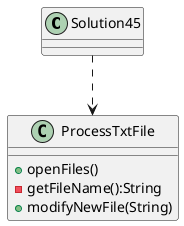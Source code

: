 @startuml
'https://plantuml.com/class-diagram

Class Solution45{

}

Class ProcessTxtFile{
+openFiles()
-getFileName():String
+modifyNewFile(String)
}

Solution45..>ProcessTxtFile

@enduml